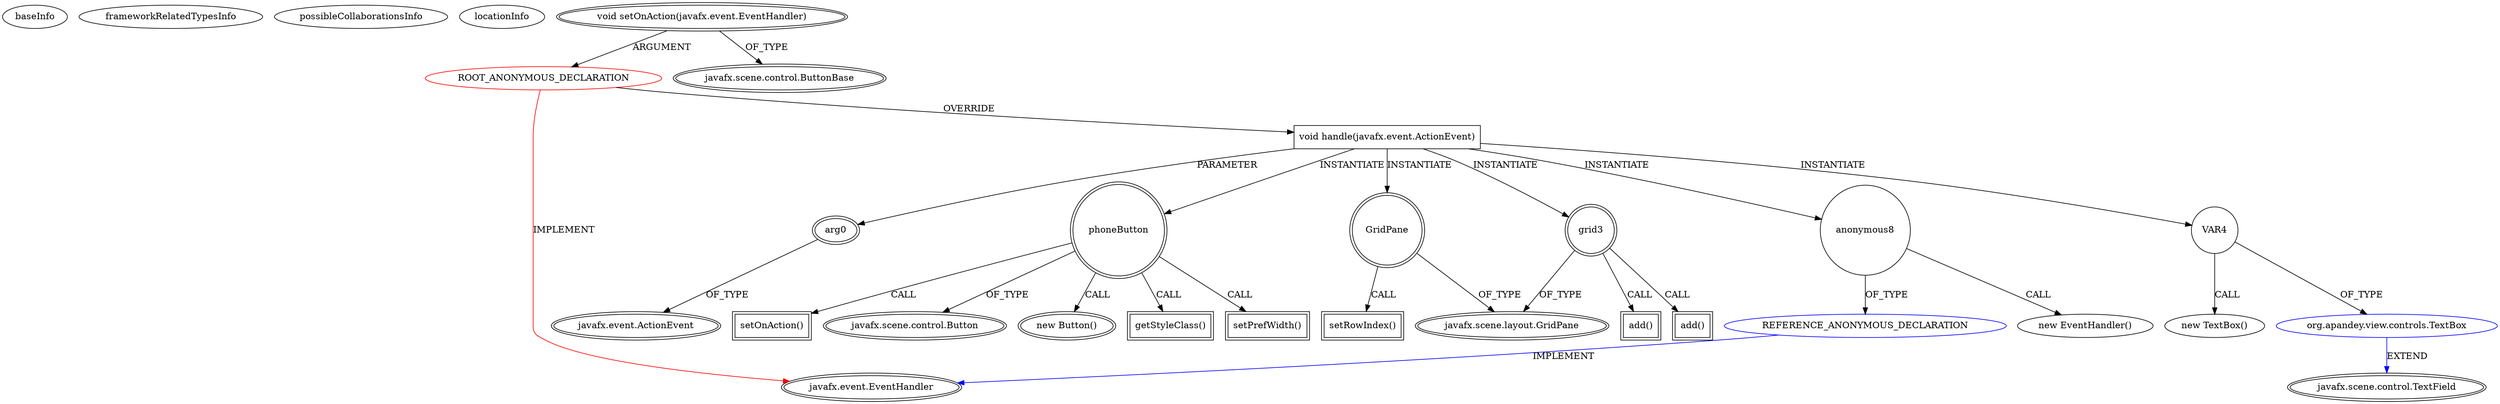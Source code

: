 digraph {
baseInfo[graphId=63,category="extension_graph",isAnonymous=true,possibleRelation=true]
frameworkRelatedTypesInfo[0="javafx.event.EventHandler"]
possibleCollaborationsInfo[0="63~OVERRIDING_METHOD_DECLARATION-INSTANTIATION-~javafx.event.EventHandler ~javafx.scene.control.TextField ~true~false",1="63~OVERRIDING_METHOD_DECLARATION-INSTANTIATION-~javafx.event.EventHandler ~javafx.event.EventHandler ~true~true"]
locationInfo[projectName="AMITCCILGITHUB-Contacts",filePath="/AMITCCILGITHUB-Contacts/Contacts-master/Contacts/src/org/apandey/view/parts/Body.java",contextSignature="void initComponents()",graphId="63"]
0[label="ROOT_ANONYMOUS_DECLARATION",vertexType="ROOT_ANONYMOUS_DECLARATION",isFrameworkType=false,color=red]
1[label="javafx.event.EventHandler",vertexType="FRAMEWORK_INTERFACE_TYPE",isFrameworkType=true,peripheries=2]
2[label="void setOnAction(javafx.event.EventHandler)",vertexType="OUTSIDE_CALL",isFrameworkType=true,peripheries=2]
3[label="javafx.scene.control.ButtonBase",vertexType="FRAMEWORK_CLASS_TYPE",isFrameworkType=true,peripheries=2]
4[label="void handle(javafx.event.ActionEvent)",vertexType="OVERRIDING_METHOD_DECLARATION",isFrameworkType=false,shape=box]
5[label="arg0",vertexType="PARAMETER_DECLARATION",isFrameworkType=true,peripheries=2]
6[label="javafx.event.ActionEvent",vertexType="FRAMEWORK_CLASS_TYPE",isFrameworkType=true,peripheries=2]
8[label="phoneButton",vertexType="VARIABLE_EXPRESION",isFrameworkType=true,peripheries=2,shape=circle]
9[label="javafx.scene.control.Button",vertexType="FRAMEWORK_CLASS_TYPE",isFrameworkType=true,peripheries=2]
7[label="new Button()",vertexType="CONSTRUCTOR_CALL",isFrameworkType=true,peripheries=2]
11[label="getStyleClass()",vertexType="INSIDE_CALL",isFrameworkType=true,peripheries=2,shape=box]
13[label="setPrefWidth()",vertexType="INSIDE_CALL",isFrameworkType=true,peripheries=2,shape=box]
14[label="grid3",vertexType="VARIABLE_EXPRESION",isFrameworkType=true,peripheries=2,shape=circle]
16[label="javafx.scene.layout.GridPane",vertexType="FRAMEWORK_CLASS_TYPE",isFrameworkType=true,peripheries=2]
15[label="add()",vertexType="INSIDE_CALL",isFrameworkType=true,peripheries=2,shape=box]
18[label="VAR4",vertexType="VARIABLE_EXPRESION",isFrameworkType=false,shape=circle]
19[label="org.apandey.view.controls.TextBox",vertexType="REFERENCE_CLIENT_CLASS_DECLARATION",isFrameworkType=false,color=blue]
20[label="javafx.scene.control.TextField",vertexType="FRAMEWORK_CLASS_TYPE",isFrameworkType=true,peripheries=2]
17[label="new TextBox()",vertexType="CONSTRUCTOR_CALL",isFrameworkType=false]
22[label="add()",vertexType="INSIDE_CALL",isFrameworkType=true,peripheries=2,shape=box]
23[label="GridPane",vertexType="VARIABLE_EXPRESION",isFrameworkType=true,peripheries=2,shape=circle]
24[label="setRowIndex()",vertexType="INSIDE_CALL",isFrameworkType=true,peripheries=2,shape=box]
27[label="setOnAction()",vertexType="INSIDE_CALL",isFrameworkType=true,peripheries=2,shape=box]
29[label="anonymous8",vertexType="VARIABLE_EXPRESION",isFrameworkType=false,shape=circle]
30[label="REFERENCE_ANONYMOUS_DECLARATION",vertexType="REFERENCE_ANONYMOUS_DECLARATION",isFrameworkType=false,color=blue]
28[label="new EventHandler()",vertexType="CONSTRUCTOR_CALL",isFrameworkType=false]
0->1[label="IMPLEMENT",color=red]
2->0[label="ARGUMENT"]
2->3[label="OF_TYPE"]
0->4[label="OVERRIDE"]
5->6[label="OF_TYPE"]
4->5[label="PARAMETER"]
4->8[label="INSTANTIATE"]
8->9[label="OF_TYPE"]
8->7[label="CALL"]
8->11[label="CALL"]
8->13[label="CALL"]
4->14[label="INSTANTIATE"]
14->16[label="OF_TYPE"]
14->15[label="CALL"]
4->18[label="INSTANTIATE"]
19->20[label="EXTEND",color=blue]
18->19[label="OF_TYPE"]
18->17[label="CALL"]
14->22[label="CALL"]
4->23[label="INSTANTIATE"]
23->16[label="OF_TYPE"]
23->24[label="CALL"]
8->27[label="CALL"]
4->29[label="INSTANTIATE"]
30->1[label="IMPLEMENT",color=blue]
29->30[label="OF_TYPE"]
29->28[label="CALL"]
}
